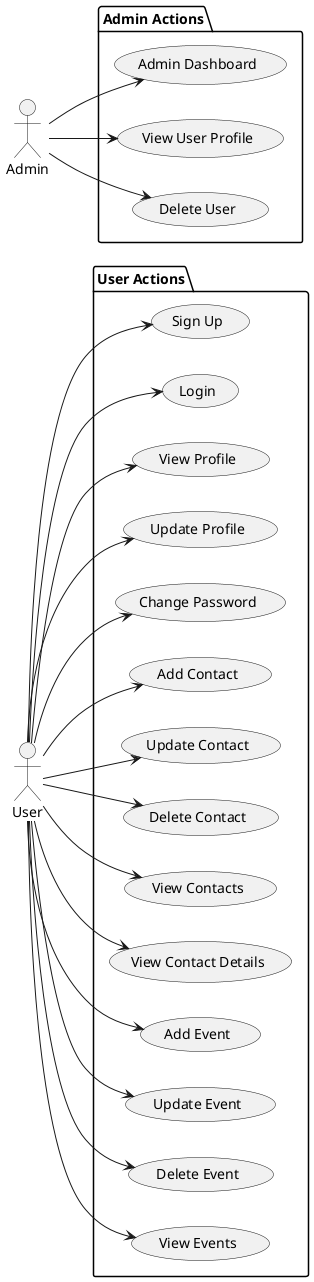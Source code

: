 @startuml
left to right direction

actor User
actor Admin

package "User Actions" {
  usecase "Sign Up" as UC1
  usecase "Login" as UC2
  usecase "View Profile" as UC3
  usecase "Update Profile" as UC4
  usecase "Change Password" as UC5
  usecase "Add Contact" as UC6
  usecase "Update Contact" as UC7
  usecase "Delete Contact" as UC8
  usecase "View Contacts" as UC9
  usecase "View Contact Details" as UC10
  usecase "Add Event" as UC11
  usecase "Update Event" as UC12
  usecase "Delete Event" as UC13
  usecase "View Events" as UC14
}

package "Admin Actions" {
  usecase "Admin Dashboard" as UC15
  usecase "View User Profile" as UC16
  usecase "Delete User" as UC17
}

User --> UC1
User --> UC2
User --> UC3
User --> UC4
User --> UC5
User --> UC6
User --> UC7
User --> UC8
User --> UC9
User --> UC10
User --> UC11
User --> UC12
User --> UC13
User --> UC14

Admin --> UC15
Admin --> UC16
Admin --> UC17

@enduml
